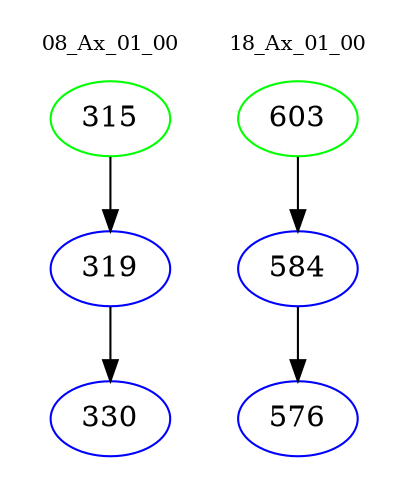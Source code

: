 digraph{
subgraph cluster_0 {
color = white
label = "08_Ax_01_00";
fontsize=10;
T0_315 [label="315", color="green"]
T0_315 -> T0_319 [color="black"]
T0_319 [label="319", color="blue"]
T0_319 -> T0_330 [color="black"]
T0_330 [label="330", color="blue"]
}
subgraph cluster_1 {
color = white
label = "18_Ax_01_00";
fontsize=10;
T1_603 [label="603", color="green"]
T1_603 -> T1_584 [color="black"]
T1_584 [label="584", color="blue"]
T1_584 -> T1_576 [color="black"]
T1_576 [label="576", color="blue"]
}
}
